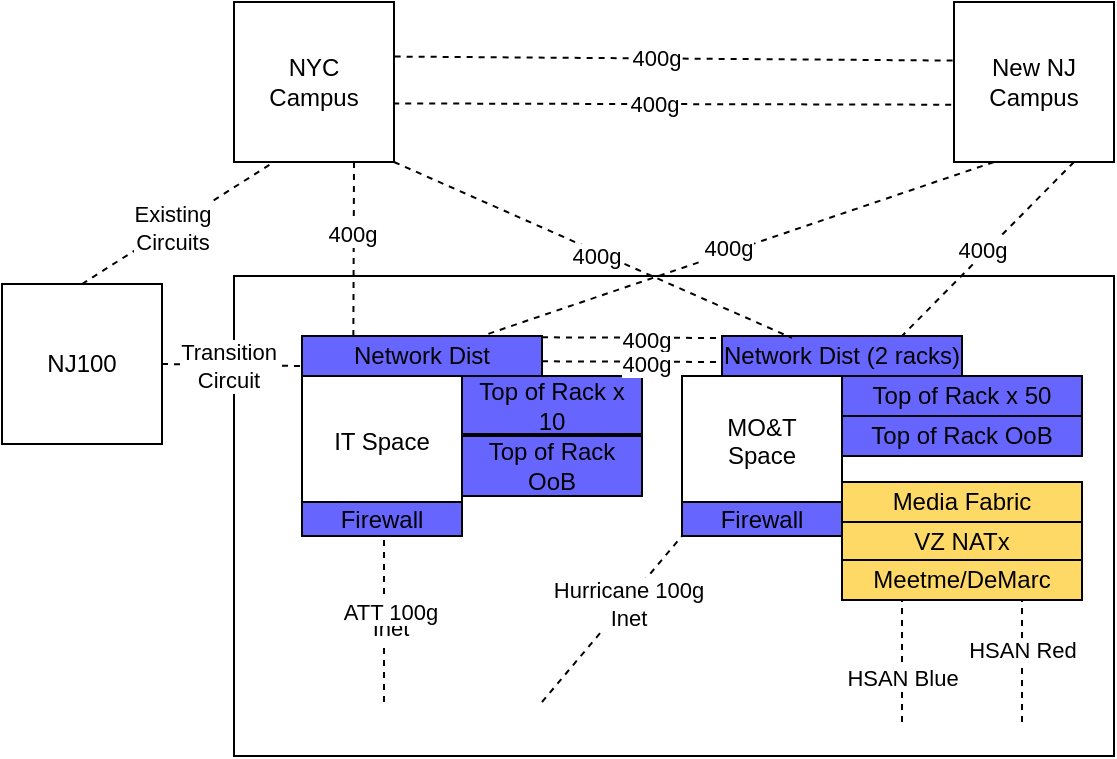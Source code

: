 <mxfile version="24.2.3" type="github">
  <diagram name="Page-1" id="822b0af5-4adb-64df-f703-e8dfc1f81529">
    <mxGraphModel dx="803" dy="410" grid="1" gridSize="10" guides="1" tooltips="1" connect="1" arrows="1" fold="1" page="1" pageScale="1" pageWidth="1100" pageHeight="850" background="none" math="0" shadow="0">
      <root>
        <mxCell id="0" />
        <mxCell id="1" parent="0" />
        <mxCell id="_VsdmuJrzBmnCs7lHmpX-23" value="" style="rounded=0;whiteSpace=wrap;html=1;" parent="1" vertex="1">
          <mxGeometry x="296" y="277" width="440" height="240" as="geometry" />
        </mxCell>
        <mxCell id="_0_Oxnv7YHFVLghpyNOd-2" value="&lt;div&gt;IT Space&lt;/div&gt;&lt;div&gt;&lt;br&gt;&lt;/div&gt;" style="whiteSpace=wrap;html=1;aspect=fixed;" parent="1" vertex="1">
          <mxGeometry x="330" y="327" width="80" height="80" as="geometry" />
        </mxCell>
        <mxCell id="_0_Oxnv7YHFVLghpyNOd-3" value="&lt;div&gt;MO&amp;amp;T&lt;/div&gt;&lt;div&gt;Space&lt;br&gt;&lt;/div&gt;&lt;div&gt;&lt;br&gt;&lt;/div&gt;" style="whiteSpace=wrap;html=1;aspect=fixed;" parent="1" vertex="1">
          <mxGeometry x="520" y="327" width="80" height="80" as="geometry" />
        </mxCell>
        <mxCell id="_0_Oxnv7YHFVLghpyNOd-4" value="HSAN Blue" style="endArrow=none;dashed=1;html=1;rounded=0;entryX=0.25;entryY=1;entryDx=0;entryDy=0;" parent="1" target="_VsdmuJrzBmnCs7lHmpX-8" edge="1">
          <mxGeometry x="-0.26" width="50" height="50" relative="1" as="geometry">
            <mxPoint x="630" y="500" as="sourcePoint" />
            <mxPoint x="540" y="407" as="targetPoint" />
            <mxPoint as="offset" />
          </mxGeometry>
        </mxCell>
        <mxCell id="_0_Oxnv7YHFVLghpyNOd-5" value="" style="endArrow=none;dashed=1;html=1;rounded=0;exitX=0.25;exitY=1;exitDx=0;exitDy=0;fillColor=#6666FF;entryX=0.75;entryY=0;entryDx=0;entryDy=0;" parent="1" source="_VsdmuJrzBmnCs7lHmpX-4" target="_VsdmuJrzBmnCs7lHmpX-3" edge="1">
          <mxGeometry width="50" height="50" relative="1" as="geometry">
            <mxPoint x="574" y="257" as="sourcePoint" />
            <mxPoint x="574.76" y="306.32" as="targetPoint" />
          </mxGeometry>
        </mxCell>
        <mxCell id="_0_Oxnv7YHFVLghpyNOd-13" value="400g" style="edgeLabel;html=1;align=center;verticalAlign=middle;resizable=0;points=[];" parent="_0_Oxnv7YHFVLghpyNOd-5" vertex="1" connectable="0">
          <mxGeometry x="0.036" y="-2" relative="1" as="geometry">
            <mxPoint as="offset" />
          </mxGeometry>
        </mxCell>
        <mxCell id="_0_Oxnv7YHFVLghpyNOd-6" value="" style="endArrow=none;dashed=1;html=1;rounded=0;exitX=0.995;exitY=0.634;exitDx=0;exitDy=0;entryX=-0.013;entryY=0.642;entryDx=0;entryDy=0;fillColor=#6666FF;exitPerimeter=0;entryPerimeter=0;" parent="1" source="_0_Oxnv7YHFVLghpyNOd-22" target="_VsdmuJrzBmnCs7lHmpX-4" edge="1">
          <mxGeometry width="50" height="50" relative="1" as="geometry">
            <mxPoint x="330" y="192" as="sourcePoint" />
            <mxPoint x="670" y="192" as="targetPoint" />
            <Array as="points" />
          </mxGeometry>
        </mxCell>
        <mxCell id="_0_Oxnv7YHFVLghpyNOd-12" value="400g" style="edgeLabel;html=1;align=center;verticalAlign=middle;resizable=0;points=[];" parent="_0_Oxnv7YHFVLghpyNOd-6" vertex="1" connectable="0">
          <mxGeometry x="-0.067" relative="1" as="geometry">
            <mxPoint as="offset" />
          </mxGeometry>
        </mxCell>
        <mxCell id="_0_Oxnv7YHFVLghpyNOd-7" value="" style="endArrow=none;dashed=1;html=1;rounded=0;entryX=0.214;entryY=-0.022;entryDx=0;entryDy=0;exitX=0.75;exitY=1;exitDx=0;exitDy=0;fillColor=#6666FF;entryPerimeter=0;" parent="1" source="_0_Oxnv7YHFVLghpyNOd-22" target="_VsdmuJrzBmnCs7lHmpX-3" edge="1">
          <mxGeometry width="50" height="50" relative="1" as="geometry">
            <mxPoint x="330" y="350" as="sourcePoint" />
            <mxPoint x="400" y="450" as="targetPoint" />
          </mxGeometry>
        </mxCell>
        <mxCell id="_0_Oxnv7YHFVLghpyNOd-11" value="400g" style="edgeLabel;html=1;align=center;verticalAlign=middle;resizable=0;points=[];" parent="_0_Oxnv7YHFVLghpyNOd-7" vertex="1" connectable="0">
          <mxGeometry x="-0.167" y="-1" relative="1" as="geometry">
            <mxPoint as="offset" />
          </mxGeometry>
        </mxCell>
        <mxCell id="_0_Oxnv7YHFVLghpyNOd-8" value="" style="endArrow=none;dashed=1;html=1;rounded=0;exitX=1;exitY=0.75;exitDx=0;exitDy=0;entryX=0;entryY=0.5;entryDx=0;entryDy=0;fillColor=#6666FF;" parent="1" edge="1">
          <mxGeometry width="50" height="50" relative="1" as="geometry">
            <mxPoint x="450" y="307.66" as="sourcePoint" />
            <mxPoint x="540" y="308" as="targetPoint" />
          </mxGeometry>
        </mxCell>
        <mxCell id="_0_Oxnv7YHFVLghpyNOd-14" value="400g" style="edgeLabel;html=1;align=center;verticalAlign=middle;resizable=0;points=[];" parent="_0_Oxnv7YHFVLghpyNOd-8" vertex="1" connectable="0">
          <mxGeometry x="0.145" y="-1" relative="1" as="geometry">
            <mxPoint as="offset" />
          </mxGeometry>
        </mxCell>
        <mxCell id="_0_Oxnv7YHFVLghpyNOd-9" value="" style="endArrow=none;dashed=1;html=1;rounded=0;entryX=0;entryY=1;entryDx=0;entryDy=0;" parent="1" target="_0_Oxnv7YHFVLghpyNOd-3" edge="1">
          <mxGeometry width="50" height="50" relative="1" as="geometry">
            <mxPoint x="450" y="490" as="sourcePoint" />
            <mxPoint x="490" y="400.0" as="targetPoint" />
          </mxGeometry>
        </mxCell>
        <mxCell id="_0_Oxnv7YHFVLghpyNOd-16" value="&lt;div&gt;Hurricane 100g&lt;/div&gt;&lt;div&gt;Inet&lt;br&gt;&lt;/div&gt;" style="edgeLabel;html=1;align=center;verticalAlign=middle;resizable=0;points=[];" parent="_0_Oxnv7YHFVLghpyNOd-9" vertex="1" connectable="0">
          <mxGeometry x="0.2" y="-1" relative="1" as="geometry">
            <mxPoint as="offset" />
          </mxGeometry>
        </mxCell>
        <mxCell id="_0_Oxnv7YHFVLghpyNOd-10" value="" style="endArrow=none;dashed=1;html=1;rounded=0;" parent="1" edge="1">
          <mxGeometry width="50" height="50" relative="1" as="geometry">
            <mxPoint x="371" y="490" as="sourcePoint" />
            <mxPoint x="371" y="407" as="targetPoint" />
          </mxGeometry>
        </mxCell>
        <mxCell id="_0_Oxnv7YHFVLghpyNOd-15" value="Inet" style="edgeLabel;html=1;align=center;verticalAlign=middle;resizable=0;points=[];" parent="_0_Oxnv7YHFVLghpyNOd-10" vertex="1" connectable="0">
          <mxGeometry x="-0.111" y="-3" relative="1" as="geometry">
            <mxPoint as="offset" />
          </mxGeometry>
        </mxCell>
        <mxCell id="_VsdmuJrzBmnCs7lHmpX-24" value="ATT 100g" style="edgeLabel;html=1;align=center;verticalAlign=middle;resizable=0;points=[];" parent="_0_Oxnv7YHFVLghpyNOd-10" vertex="1" connectable="0">
          <mxGeometry x="0.655" y="-3" relative="1" as="geometry">
            <mxPoint y="23" as="offset" />
          </mxGeometry>
        </mxCell>
        <mxCell id="_0_Oxnv7YHFVLghpyNOd-22" value="&lt;div&gt;NYC&lt;/div&gt;&lt;div&gt;Campus&lt;br&gt;&lt;/div&gt;" style="whiteSpace=wrap;html=1;aspect=fixed;" parent="1" vertex="1">
          <mxGeometry x="296" y="140" width="80" height="80" as="geometry" />
        </mxCell>
        <mxCell id="_0_Oxnv7YHFVLghpyNOd-25" value="Top of Rack x 50" style="rounded=0;whiteSpace=wrap;html=1;fillColor=#6666FF;" parent="1" vertex="1">
          <mxGeometry x="600" y="327" width="120" height="20" as="geometry" />
        </mxCell>
        <mxCell id="_VsdmuJrzBmnCs7lHmpX-1" value="Top of Rack x 10" style="rounded=0;whiteSpace=wrap;html=1;fillColor=#6666FF;" parent="1" vertex="1">
          <mxGeometry x="410" y="327" width="90" height="29" as="geometry" />
        </mxCell>
        <mxCell id="_VsdmuJrzBmnCs7lHmpX-2" value="Network Dist (2 racks)" style="rounded=0;whiteSpace=wrap;html=1;fillColor=#6666FF;" parent="1" vertex="1">
          <mxGeometry x="540" y="307" width="120" height="20" as="geometry" />
        </mxCell>
        <mxCell id="_VsdmuJrzBmnCs7lHmpX-3" value="Network Dist" style="rounded=0;whiteSpace=wrap;html=1;fillColor=#6666FF;" parent="1" vertex="1">
          <mxGeometry x="330" y="307" width="120" height="20" as="geometry" />
        </mxCell>
        <mxCell id="_VsdmuJrzBmnCs7lHmpX-4" value="New NJ Campus" style="whiteSpace=wrap;html=1;aspect=fixed;" parent="1" vertex="1">
          <mxGeometry x="656" y="140" width="80" height="80" as="geometry" />
        </mxCell>
        <mxCell id="_VsdmuJrzBmnCs7lHmpX-5" value="HSAN Red" style="endArrow=none;dashed=1;html=1;rounded=0;entryX=0.75;entryY=1;entryDx=0;entryDy=0;" parent="1" target="_VsdmuJrzBmnCs7lHmpX-8" edge="1">
          <mxGeometry x="0.176" width="50" height="50" relative="1" as="geometry">
            <mxPoint x="690" y="500" as="sourcePoint" />
            <mxPoint x="700" y="407" as="targetPoint" />
            <mxPoint as="offset" />
          </mxGeometry>
        </mxCell>
        <mxCell id="_VsdmuJrzBmnCs7lHmpX-6" value="&lt;div&gt;VZ NATx&lt;/div&gt;" style="rounded=0;whiteSpace=wrap;html=1;fillColor=#FFD966;" parent="1" vertex="1">
          <mxGeometry x="600" y="400" width="120" height="20" as="geometry" />
        </mxCell>
        <mxCell id="_VsdmuJrzBmnCs7lHmpX-7" value="&lt;div&gt;Media Fabric&lt;/div&gt;" style="rounded=0;whiteSpace=wrap;html=1;fillColor=#FFD966;" parent="1" vertex="1">
          <mxGeometry x="600" y="380" width="120" height="20" as="geometry" />
        </mxCell>
        <mxCell id="_VsdmuJrzBmnCs7lHmpX-8" value="Meetme/DeMarc" style="rounded=0;whiteSpace=wrap;html=1;fillColor=#FFD966;" parent="1" vertex="1">
          <mxGeometry x="600" y="419" width="120" height="20" as="geometry" />
        </mxCell>
        <mxCell id="_VsdmuJrzBmnCs7lHmpX-9" value="Top of Rack OoB" style="rounded=0;whiteSpace=wrap;html=1;fillColor=#6666FF;" parent="1" vertex="1">
          <mxGeometry x="600" y="347" width="120" height="20" as="geometry" />
        </mxCell>
        <mxCell id="_VsdmuJrzBmnCs7lHmpX-10" value="Top of Rack OoB" style="rounded=0;whiteSpace=wrap;html=1;fillColor=#6666FF;" parent="1" vertex="1">
          <mxGeometry x="410" y="357" width="90" height="30" as="geometry" />
        </mxCell>
        <mxCell id="_VsdmuJrzBmnCs7lHmpX-11" value="" style="endArrow=none;dashed=1;html=1;rounded=0;fillColor=#6666FF;entryX=-0.005;entryY=0.366;entryDx=0;entryDy=0;entryPerimeter=0;exitX=1.004;exitY=0.341;exitDx=0;exitDy=0;exitPerimeter=0;" parent="1" source="_0_Oxnv7YHFVLghpyNOd-22" target="_VsdmuJrzBmnCs7lHmpX-4" edge="1">
          <mxGeometry width="50" height="50" relative="1" as="geometry">
            <mxPoint x="380" y="168" as="sourcePoint" />
            <mxPoint x="650" y="168" as="targetPoint" />
            <Array as="points" />
          </mxGeometry>
        </mxCell>
        <mxCell id="_VsdmuJrzBmnCs7lHmpX-12" value="400g" style="edgeLabel;html=1;align=center;verticalAlign=middle;resizable=0;points=[];" parent="_VsdmuJrzBmnCs7lHmpX-11" vertex="1" connectable="0">
          <mxGeometry x="-0.067" relative="1" as="geometry">
            <mxPoint as="offset" />
          </mxGeometry>
        </mxCell>
        <mxCell id="_VsdmuJrzBmnCs7lHmpX-13" value="" style="endArrow=none;dashed=1;html=1;rounded=0;entryX=0.291;entryY=0.047;entryDx=0;entryDy=0;exitX=1;exitY=1;exitDx=0;exitDy=0;fillColor=#6666FF;entryPerimeter=0;" parent="1" source="_0_Oxnv7YHFVLghpyNOd-22" target="_VsdmuJrzBmnCs7lHmpX-2" edge="1">
          <mxGeometry width="50" height="50" relative="1" as="geometry">
            <mxPoint x="331" y="209" as="sourcePoint" />
            <mxPoint x="451" y="269" as="targetPoint" />
          </mxGeometry>
        </mxCell>
        <mxCell id="_VsdmuJrzBmnCs7lHmpX-14" value="400g" style="edgeLabel;html=1;align=center;verticalAlign=middle;resizable=0;points=[];" parent="_VsdmuJrzBmnCs7lHmpX-13" vertex="1" connectable="0">
          <mxGeometry x="-0.167" y="-1" relative="1" as="geometry">
            <mxPoint x="18" y="9" as="offset" />
          </mxGeometry>
        </mxCell>
        <mxCell id="_VsdmuJrzBmnCs7lHmpX-15" value="" style="endArrow=none;dashed=1;html=1;rounded=0;exitX=0.75;exitY=1;exitDx=0;exitDy=0;entryX=0.75;entryY=0;entryDx=0;entryDy=0;fillColor=#6666FF;" parent="1" source="_VsdmuJrzBmnCs7lHmpX-4" target="_VsdmuJrzBmnCs7lHmpX-2" edge="1">
          <mxGeometry width="50" height="50" relative="1" as="geometry">
            <mxPoint x="600" y="257.68" as="sourcePoint" />
            <mxPoint x="600.76" y="307.0" as="targetPoint" />
          </mxGeometry>
        </mxCell>
        <mxCell id="_VsdmuJrzBmnCs7lHmpX-16" value="400g" style="edgeLabel;html=1;align=center;verticalAlign=middle;resizable=0;points=[];" parent="_VsdmuJrzBmnCs7lHmpX-15" vertex="1" connectable="0">
          <mxGeometry x="0.036" y="-2" relative="1" as="geometry">
            <mxPoint as="offset" />
          </mxGeometry>
        </mxCell>
        <mxCell id="_VsdmuJrzBmnCs7lHmpX-17" value="" style="endArrow=none;dashed=1;html=1;rounded=0;exitX=1;exitY=0.75;exitDx=0;exitDy=0;entryX=0;entryY=0.5;entryDx=0;entryDy=0;fillColor=#6666FF;" parent="1" edge="1">
          <mxGeometry width="50" height="50" relative="1" as="geometry">
            <mxPoint x="450" y="319.66" as="sourcePoint" />
            <mxPoint x="540" y="320" as="targetPoint" />
          </mxGeometry>
        </mxCell>
        <mxCell id="_VsdmuJrzBmnCs7lHmpX-18" value="400g" style="edgeLabel;html=1;align=center;verticalAlign=middle;resizable=0;points=[];" parent="_VsdmuJrzBmnCs7lHmpX-17" vertex="1" connectable="0">
          <mxGeometry x="0.145" y="-1" relative="1" as="geometry">
            <mxPoint as="offset" />
          </mxGeometry>
        </mxCell>
        <mxCell id="_VsdmuJrzBmnCs7lHmpX-25" value="Firewall" style="rounded=0;whiteSpace=wrap;html=1;fillColor=#6666FF;" parent="1" vertex="1">
          <mxGeometry x="330" y="390" width="80" height="17" as="geometry" />
        </mxCell>
        <mxCell id="_VsdmuJrzBmnCs7lHmpX-26" value="Firewall" style="rounded=0;whiteSpace=wrap;html=1;fillColor=#6666FF;" parent="1" vertex="1">
          <mxGeometry x="520" y="390" width="80" height="17" as="geometry" />
        </mxCell>
        <mxCell id="_VsdmuJrzBmnCs7lHmpX-27" value="NJ100" style="whiteSpace=wrap;html=1;aspect=fixed;" parent="1" vertex="1">
          <mxGeometry x="180" y="281" width="80" height="80" as="geometry" />
        </mxCell>
        <mxCell id="_VsdmuJrzBmnCs7lHmpX-28" value="" style="endArrow=none;dashed=1;html=1;rounded=0;exitX=0.5;exitY=0;exitDx=0;exitDy=0;entryX=0.25;entryY=1;entryDx=0;entryDy=0;fillColor=#6666FF;" parent="1" source="_VsdmuJrzBmnCs7lHmpX-27" target="_0_Oxnv7YHFVLghpyNOd-22" edge="1">
          <mxGeometry width="50" height="50" relative="1" as="geometry">
            <mxPoint x="340" y="202" as="sourcePoint" />
            <mxPoint x="680" y="202" as="targetPoint" />
            <Array as="points" />
          </mxGeometry>
        </mxCell>
        <mxCell id="_VsdmuJrzBmnCs7lHmpX-29" value="&lt;div&gt;Existing&lt;/div&gt;&lt;div&gt;Circuits&lt;br&gt;&lt;/div&gt;" style="edgeLabel;html=1;align=center;verticalAlign=middle;resizable=0;points=[];" parent="_VsdmuJrzBmnCs7lHmpX-28" vertex="1" connectable="0">
          <mxGeometry x="-0.067" relative="1" as="geometry">
            <mxPoint as="offset" />
          </mxGeometry>
        </mxCell>
        <mxCell id="_VsdmuJrzBmnCs7lHmpX-30" value="" style="endArrow=none;dashed=1;html=1;rounded=0;exitX=1;exitY=0.5;exitDx=0;exitDy=0;entryX=0;entryY=0.75;entryDx=0;entryDy=0;fillColor=#6666FF;" parent="1" source="_VsdmuJrzBmnCs7lHmpX-27" target="_VsdmuJrzBmnCs7lHmpX-3" edge="1">
          <mxGeometry width="50" height="50" relative="1" as="geometry">
            <mxPoint x="230" y="342" as="sourcePoint" />
            <mxPoint x="300" y="230" as="targetPoint" />
            <Array as="points" />
          </mxGeometry>
        </mxCell>
        <mxCell id="_VsdmuJrzBmnCs7lHmpX-31" value="&lt;div&gt;Transition&lt;/div&gt;&lt;div&gt;Circuit&lt;br&gt;&lt;/div&gt;" style="edgeLabel;html=1;align=center;verticalAlign=middle;resizable=0;points=[];" parent="_VsdmuJrzBmnCs7lHmpX-30" vertex="1" connectable="0">
          <mxGeometry x="-0.067" relative="1" as="geometry">
            <mxPoint as="offset" />
          </mxGeometry>
        </mxCell>
      </root>
    </mxGraphModel>
  </diagram>
</mxfile>
